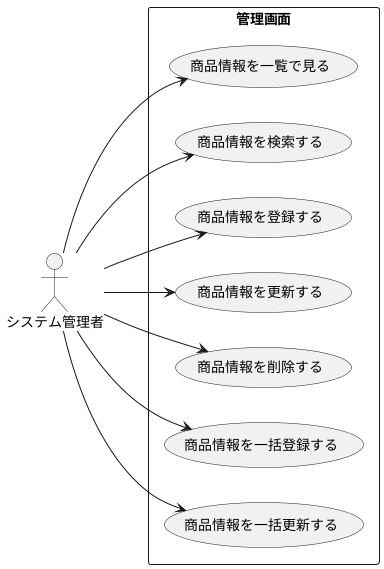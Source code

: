 @startuml administrator

left to right direction

actor システム管理者
rectangle 管理画面 {
    システム管理者 --> (商品情報を一覧で見る)
    システム管理者 --> (商品情報を検索する)
    システム管理者 --> (商品情報を登録する)
    システム管理者 --> (商品情報を更新する)
    システム管理者 --> (商品情報を削除する)
    システム管理者 --> (商品情報を一括登録する)
    システム管理者 --> (商品情報を一括更新する)
}

@enduml
